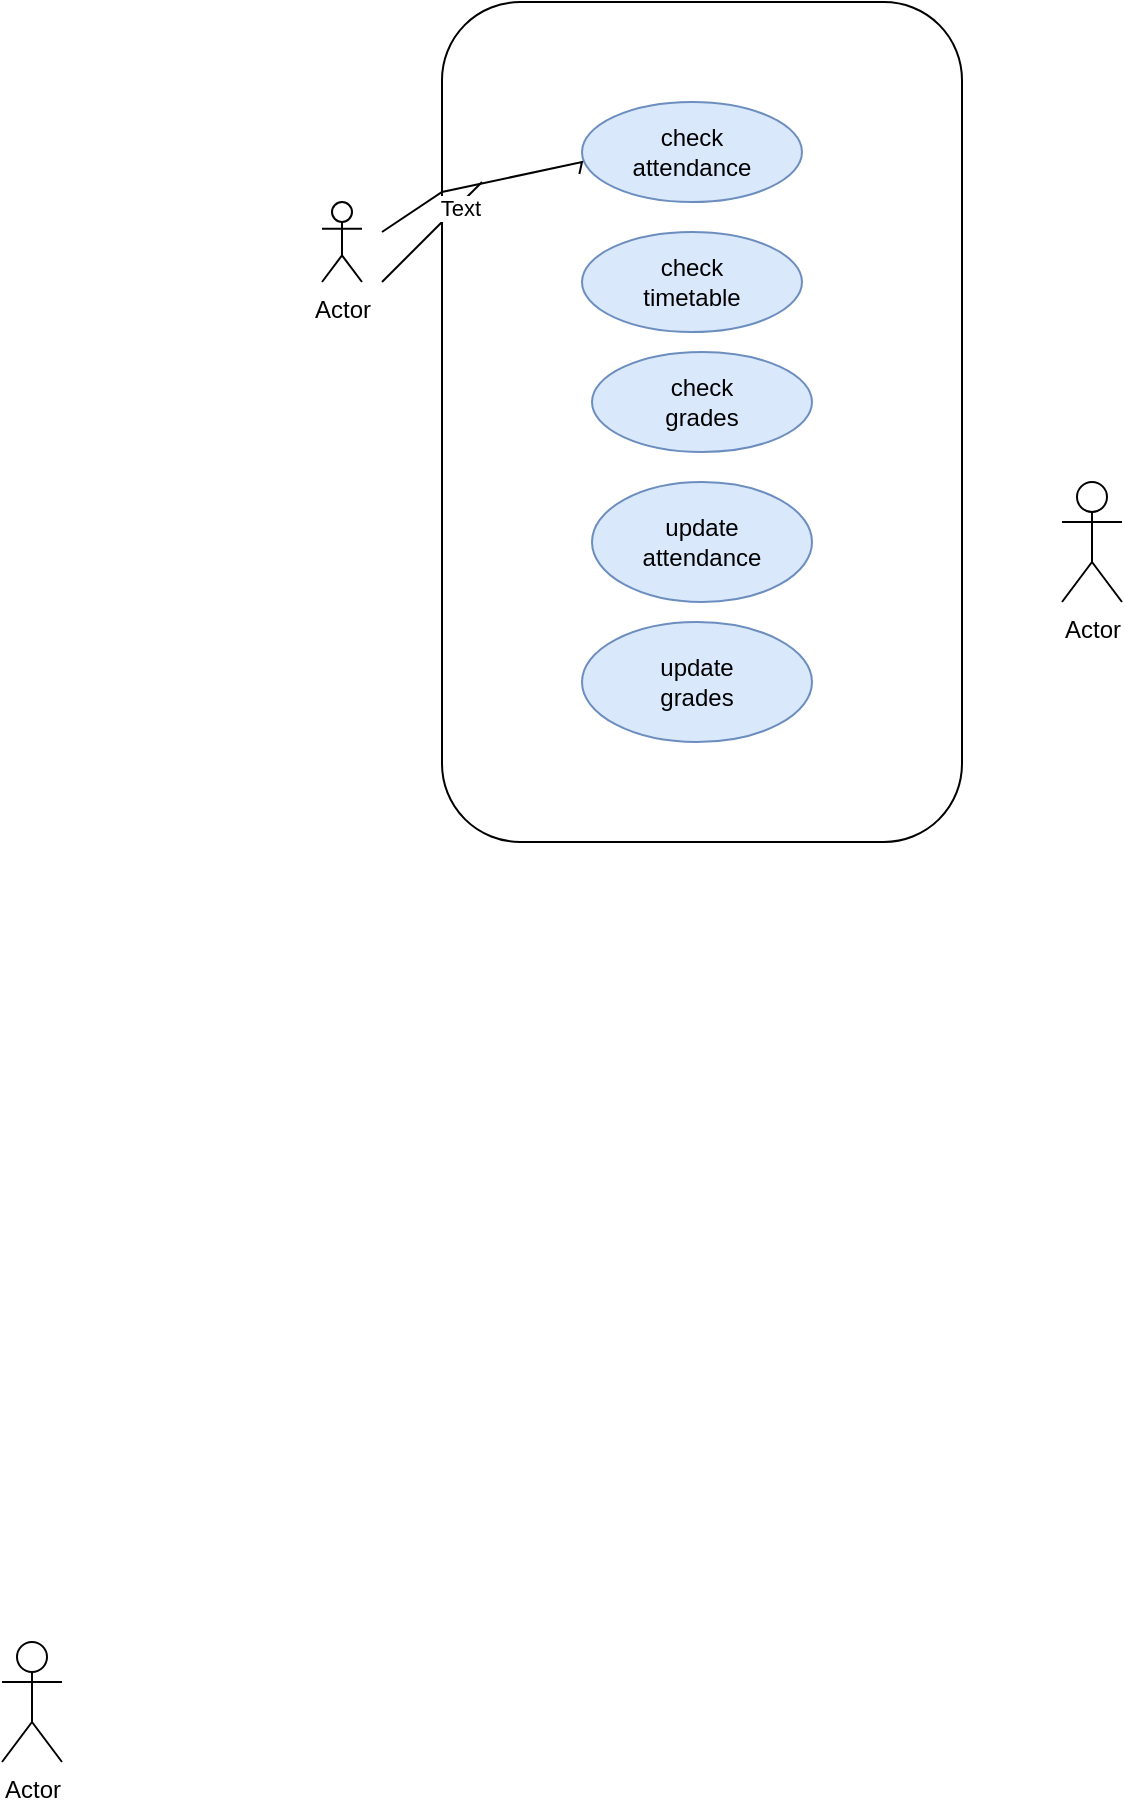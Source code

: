 <mxfile version="23.0.1" type="device" pages="2">
  <diagram name="Page-1" id="JEMUXD9DNrau_WJXzeGM">
    <mxGraphModel dx="794" dy="454" grid="1" gridSize="10" guides="1" tooltips="1" connect="1" arrows="1" fold="1" page="1" pageScale="1" pageWidth="850" pageHeight="1100" math="0" shadow="0">
      <root>
        <mxCell id="0" />
        <mxCell id="1" parent="0" />
        <mxCell id="1sm1QuId9HLeEcLdiZsg-1" value="" style="rounded=1;whiteSpace=wrap;html=1;" parent="1" vertex="1">
          <mxGeometry x="270" y="40" width="260" height="420" as="geometry" />
        </mxCell>
        <mxCell id="1sm1QuId9HLeEcLdiZsg-2" value="Actor" style="shape=umlActor;verticalLabelPosition=bottom;verticalAlign=top;html=1;outlineConnect=0;" parent="1" vertex="1">
          <mxGeometry x="210" y="140" width="20" height="40" as="geometry" />
        </mxCell>
        <mxCell id="1sm1QuId9HLeEcLdiZsg-3" value="check&lt;br&gt;attendance" style="ellipse;whiteSpace=wrap;html=1;fillColor=#dae8fc;strokeColor=#6c8ebf;" parent="1" vertex="1">
          <mxGeometry x="340" y="90" width="110" height="50" as="geometry" />
        </mxCell>
        <mxCell id="1sm1QuId9HLeEcLdiZsg-4" value="check&lt;br&gt;timetable" style="ellipse;whiteSpace=wrap;html=1;fillColor=#dae8fc;strokeColor=#6c8ebf;" parent="1" vertex="1">
          <mxGeometry x="340" y="155" width="110" height="50" as="geometry" />
        </mxCell>
        <mxCell id="1sm1QuId9HLeEcLdiZsg-5" value="check&lt;br&gt;grades" style="ellipse;whiteSpace=wrap;html=1;fillColor=#dae8fc;strokeColor=#6c8ebf;" parent="1" vertex="1">
          <mxGeometry x="345" y="215" width="110" height="50" as="geometry" />
        </mxCell>
        <mxCell id="1sm1QuId9HLeEcLdiZsg-6" value="update&lt;br&gt;attendance" style="ellipse;whiteSpace=wrap;html=1;direction=west;fillColor=#dae8fc;strokeColor=#6c8ebf;" parent="1" vertex="1">
          <mxGeometry x="345" y="280" width="110" height="60" as="geometry" />
        </mxCell>
        <mxCell id="1sm1QuId9HLeEcLdiZsg-7" value="update&lt;br&gt;grades" style="ellipse;whiteSpace=wrap;html=1;fillColor=#dae8fc;strokeColor=#6c8ebf;" parent="1" vertex="1">
          <mxGeometry x="340" y="350" width="115" height="60" as="geometry" />
        </mxCell>
        <mxCell id="1sm1QuId9HLeEcLdiZsg-8" value="Actor" style="shape=umlActor;verticalLabelPosition=bottom;verticalAlign=top;html=1;outlineConnect=0;" parent="1" vertex="1">
          <mxGeometry x="50" y="860" width="30" height="60" as="geometry" />
        </mxCell>
        <mxCell id="1sm1QuId9HLeEcLdiZsg-9" value="Actor" style="shape=umlActor;verticalLabelPosition=bottom;verticalAlign=top;html=1;outlineConnect=0;" parent="1" vertex="1">
          <mxGeometry x="580" y="280" width="30" height="60" as="geometry" />
        </mxCell>
        <mxCell id="1sm1QuId9HLeEcLdiZsg-10" value="" style="endArrow=none;html=1;rounded=0;entryX=-0.012;entryY=0.72;entryDx=0;entryDy=0;entryPerimeter=0;" parent="1" target="1sm1QuId9HLeEcLdiZsg-3" edge="1">
          <mxGeometry width="50" height="50" relative="1" as="geometry">
            <mxPoint x="240" y="155" as="sourcePoint" />
            <mxPoint x="290" y="110" as="targetPoint" />
            <Array as="points">
              <mxPoint x="270" y="135" />
              <mxPoint x="340" y="120" />
            </Array>
          </mxGeometry>
        </mxCell>
        <mxCell id="1sm1QuId9HLeEcLdiZsg-11" value="" style="endArrow=none;html=1;rounded=0;" parent="1" edge="1">
          <mxGeometry width="50" height="50" relative="1" as="geometry">
            <mxPoint x="240" y="180" as="sourcePoint" />
            <mxPoint x="290" y="130" as="targetPoint" />
          </mxGeometry>
        </mxCell>
        <mxCell id="jaqxlfDgFvKjf67z81sv-1" value="Text" style="edgeLabel;html=1;align=center;verticalAlign=middle;resizable=0;points=[];" vertex="1" connectable="0" parent="1sm1QuId9HLeEcLdiZsg-11">
          <mxGeometry x="0.52" y="-1" relative="1" as="geometry">
            <mxPoint as="offset" />
          </mxGeometry>
        </mxCell>
      </root>
    </mxGraphModel>
  </diagram>
  <diagram id="u6GD4dr-77OBVFGKJhgN" name="Page-2">
    <mxGraphModel dx="794" dy="454" grid="1" gridSize="10" guides="1" tooltips="1" connect="1" arrows="1" fold="1" page="1" pageScale="1" pageWidth="850" pageHeight="1100" math="0" shadow="0">
      <root>
        <mxCell id="0" />
        <mxCell id="1" parent="0" />
        <mxCell id="v_OSg9xtDXAKsAqMjB4M-1" value="" style="rounded=0;whiteSpace=wrap;html=1;" vertex="1" parent="1">
          <mxGeometry x="310" y="20" width="270" height="640" as="geometry" />
        </mxCell>
        <mxCell id="v_OSg9xtDXAKsAqMjB4M-2" value="check&lt;br&gt;attendance" style="ellipse;whiteSpace=wrap;html=1;fillColor=#dae8fc;strokeColor=#6c8ebf;" vertex="1" parent="1">
          <mxGeometry x="385" y="100" width="120" height="80" as="geometry" />
        </mxCell>
        <mxCell id="v_OSg9xtDXAKsAqMjB4M-3" value="check&lt;br&gt;timetable" style="ellipse;whiteSpace=wrap;html=1;fillColor=#dae8fc;strokeColor=#6c8ebf;" vertex="1" parent="1">
          <mxGeometry x="380" y="200" width="120" height="80" as="geometry" />
        </mxCell>
        <mxCell id="v_OSg9xtDXAKsAqMjB4M-4" value="check&amp;nbsp;&lt;br&gt;grades" style="ellipse;whiteSpace=wrap;html=1;fillColor=#dae8fc;strokeColor=#6c8ebf;" vertex="1" parent="1">
          <mxGeometry x="385" y="300" width="120" height="80" as="geometry" />
        </mxCell>
        <mxCell id="v_OSg9xtDXAKsAqMjB4M-5" value="update&lt;br&gt;attendance" style="ellipse;whiteSpace=wrap;html=1;fillColor=#dae8fc;strokeColor=#6c8ebf;" vertex="1" parent="1">
          <mxGeometry x="385" y="410" width="120" height="80" as="geometry" />
        </mxCell>
        <mxCell id="v_OSg9xtDXAKsAqMjB4M-6" value="update&lt;br&gt;grades" style="ellipse;whiteSpace=wrap;html=1;fillColor=#dae8fc;strokeColor=#6c8ebf;" vertex="1" parent="1">
          <mxGeometry x="385" y="520" width="120" height="80" as="geometry" />
        </mxCell>
        <mxCell id="v_OSg9xtDXAKsAqMjB4M-7" value="student" style="shape=umlActor;verticalLabelPosition=bottom;verticalAlign=top;html=1;outlineConnect=0;" vertex="1" parent="1">
          <mxGeometry x="220" y="130" width="30" height="60" as="geometry" />
        </mxCell>
        <mxCell id="v_OSg9xtDXAKsAqMjB4M-8" value="teacher" style="shape=umlActor;verticalLabelPosition=bottom;verticalAlign=top;html=1;outlineConnect=0;" vertex="1" parent="1">
          <mxGeometry x="640" y="380" width="30" height="60" as="geometry" />
        </mxCell>
        <mxCell id="v_OSg9xtDXAKsAqMjB4M-9" value="" style="endArrow=none;html=1;rounded=0;entryX=0;entryY=0.5;entryDx=0;entryDy=0;" edge="1" parent="1" target="v_OSg9xtDXAKsAqMjB4M-4">
          <mxGeometry width="50" height="50" relative="1" as="geometry">
            <mxPoint x="250" y="150" as="sourcePoint" />
            <mxPoint x="400" y="240" as="targetPoint" />
            <Array as="points" />
          </mxGeometry>
        </mxCell>
        <mxCell id="v_OSg9xtDXAKsAqMjB4M-10" value="" style="endArrow=none;html=1;rounded=0;entryX=0;entryY=0.5;entryDx=0;entryDy=0;" edge="1" parent="1" target="v_OSg9xtDXAKsAqMjB4M-2">
          <mxGeometry width="50" height="50" relative="1" as="geometry">
            <mxPoint x="250" y="150" as="sourcePoint" />
            <mxPoint x="450" y="70" as="targetPoint" />
          </mxGeometry>
        </mxCell>
        <mxCell id="v_OSg9xtDXAKsAqMjB4M-11" value="" style="endArrow=none;html=1;rounded=0;entryX=0;entryY=0.5;entryDx=0;entryDy=0;" edge="1" parent="1" target="v_OSg9xtDXAKsAqMjB4M-3">
          <mxGeometry width="50" height="50" relative="1" as="geometry">
            <mxPoint x="250" y="150" as="sourcePoint" />
            <mxPoint x="455" y="190" as="targetPoint" />
          </mxGeometry>
        </mxCell>
        <mxCell id="v_OSg9xtDXAKsAqMjB4M-12" value="" style="endArrow=none;html=1;rounded=0;entryX=1;entryY=0.5;entryDx=0;entryDy=0;" edge="1" parent="1" target="v_OSg9xtDXAKsAqMjB4M-2">
          <mxGeometry width="50" height="50" relative="1" as="geometry">
            <mxPoint x="640" y="400" as="sourcePoint" />
            <mxPoint x="564.68" y="297.36" as="targetPoint" />
            <Array as="points" />
          </mxGeometry>
        </mxCell>
        <mxCell id="v_OSg9xtDXAKsAqMjB4M-13" value="" style="endArrow=none;html=1;rounded=0;" edge="1" parent="1" source="v_OSg9xtDXAKsAqMjB4M-1" target="v_OSg9xtDXAKsAqMjB4M-1">
          <mxGeometry width="50" height="50" relative="1" as="geometry">
            <mxPoint x="510" y="325" as="sourcePoint" />
            <mxPoint x="560" y="275" as="targetPoint" />
          </mxGeometry>
        </mxCell>
        <mxCell id="v_OSg9xtDXAKsAqMjB4M-14" style="edgeStyle=orthogonalEdgeStyle;rounded=0;orthogonalLoop=1;jettySize=auto;html=1;" edge="1" parent="1" source="v_OSg9xtDXAKsAqMjB4M-1" target="v_OSg9xtDXAKsAqMjB4M-1">
          <mxGeometry relative="1" as="geometry" />
        </mxCell>
        <mxCell id="v_OSg9xtDXAKsAqMjB4M-16" value="" style="endArrow=none;html=1;rounded=0;exitX=1;exitY=0.5;exitDx=0;exitDy=0;entryX=0;entryY=0.333;entryDx=0;entryDy=0;entryPerimeter=0;" edge="1" parent="1" source="v_OSg9xtDXAKsAqMjB4M-3" target="v_OSg9xtDXAKsAqMjB4M-8">
          <mxGeometry width="50" height="50" relative="1" as="geometry">
            <mxPoint x="480" y="260" as="sourcePoint" />
            <mxPoint x="535" y="210" as="targetPoint" />
          </mxGeometry>
        </mxCell>
        <mxCell id="v_OSg9xtDXAKsAqMjB4M-17" value="" style="endArrow=none;html=1;rounded=0;exitX=0.992;exitY=0.625;exitDx=0;exitDy=0;exitPerimeter=0;" edge="1" parent="1" source="v_OSg9xtDXAKsAqMjB4M-4">
          <mxGeometry width="50" height="50" relative="1" as="geometry">
            <mxPoint x="520" y="360" as="sourcePoint" />
            <mxPoint x="640" y="400" as="targetPoint" />
          </mxGeometry>
        </mxCell>
        <mxCell id="v_OSg9xtDXAKsAqMjB4M-18" value="" style="endArrow=none;html=1;rounded=0;exitX=1;exitY=0;exitDx=0;exitDy=0;" edge="1" parent="1" source="v_OSg9xtDXAKsAqMjB4M-5">
          <mxGeometry width="50" height="50" relative="1" as="geometry">
            <mxPoint x="440" y="380" as="sourcePoint" />
            <mxPoint x="640" y="400" as="targetPoint" />
          </mxGeometry>
        </mxCell>
        <mxCell id="v_OSg9xtDXAKsAqMjB4M-19" value="" style="endArrow=none;html=1;rounded=0;exitX=1;exitY=0;exitDx=0;exitDy=0;" edge="1" parent="1" source="v_OSg9xtDXAKsAqMjB4M-6">
          <mxGeometry width="50" height="50" relative="1" as="geometry">
            <mxPoint x="505" y="479.998" as="sourcePoint" />
            <mxPoint x="640" y="400" as="targetPoint" />
          </mxGeometry>
        </mxCell>
        <mxCell id="v_OSg9xtDXAKsAqMjB4M-20" value="STUDENT MANAGEMENT SYSTEM" style="text;html=1;strokeColor=none;fillColor=none;align=center;verticalAlign=middle;whiteSpace=wrap;rounded=0;" vertex="1" parent="1">
          <mxGeometry x="385" y="50" width="120" height="30" as="geometry" />
        </mxCell>
      </root>
    </mxGraphModel>
  </diagram>
</mxfile>
